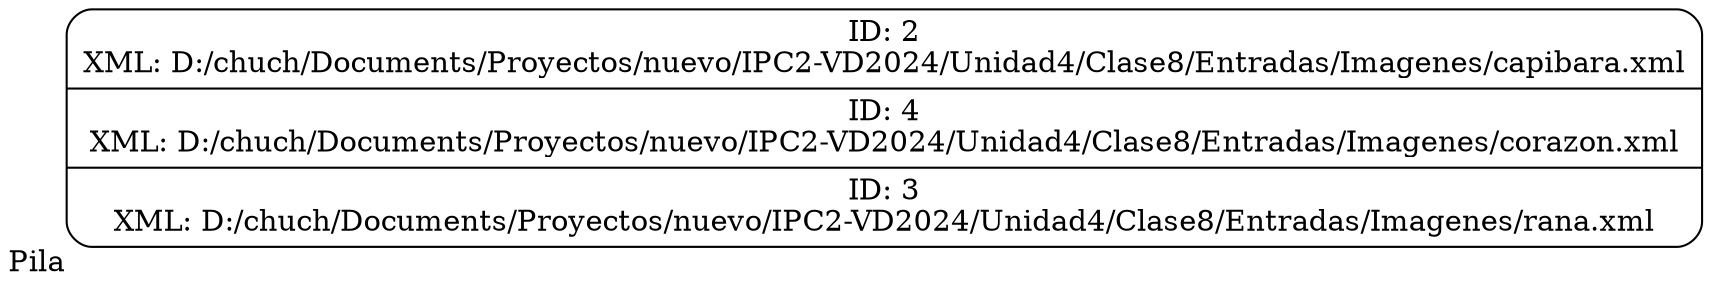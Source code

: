 digraph G {
    rankdir=LR;
    node[shape=Mrecord];
    Pila[xlabel="Pila" label="ID: 2\nXML: D:/chuch/Documents/Proyectos/nuevo/IPC2-VD2024/Unidad4/Clase8/Entradas/Imagenes/capibara.xml|ID: 4\nXML: D:/chuch/Documents/Proyectos/nuevo/IPC2-VD2024/Unidad4/Clase8/Entradas/Imagenes/corazon.xml|ID: 3\nXML: D:/chuch/Documents/Proyectos/nuevo/IPC2-VD2024/Unidad4/Clase8/Entradas/Imagenes/rana.xml"];
}